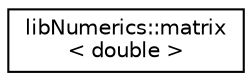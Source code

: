 digraph "Graphical Class Hierarchy"
{
  edge [fontname="Helvetica",fontsize="10",labelfontname="Helvetica",labelfontsize="10"];
  node [fontname="Helvetica",fontsize="10",shape=record];
  rankdir="LR";
  Node1 [label="libNumerics::matrix\l\< double \>",height=0.2,width=0.4,color="black", fillcolor="white", style="filled",URL="$classlibNumerics_1_1matrix.html"];
}
